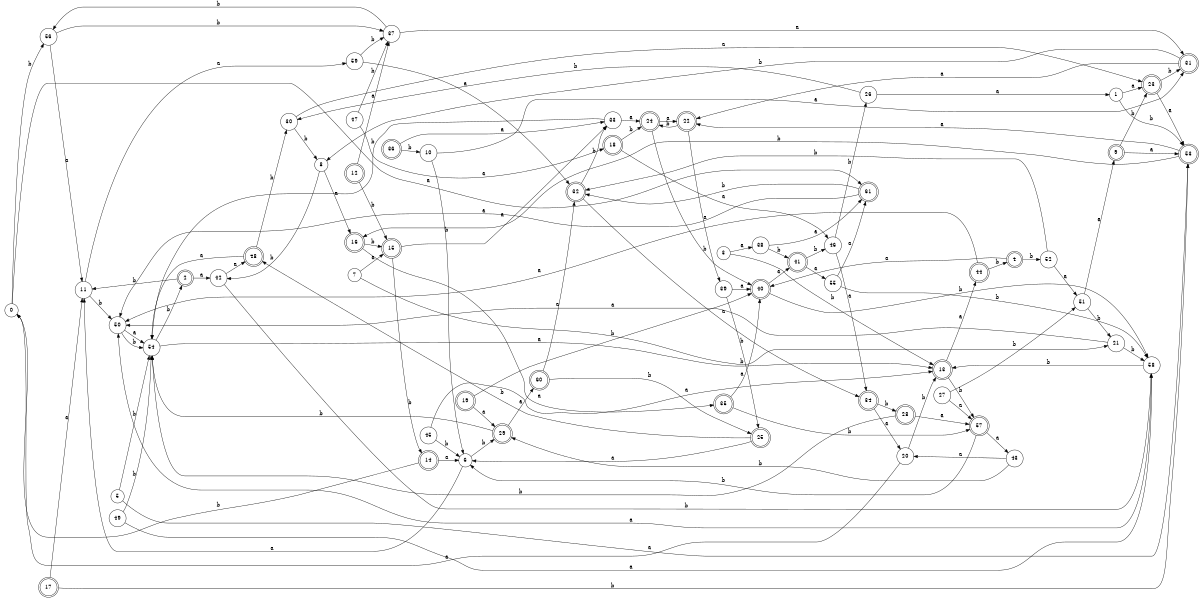 digraph n50_1 {
__start0 [label="" shape="none"];

rankdir=LR;
size="8,5";

s0 [style="filled", color="black", fillcolor="white" shape="circle", label="0"];
s1 [style="filled", color="black", fillcolor="white" shape="circle", label="1"];
s2 [style="rounded,filled", color="black", fillcolor="white" shape="doublecircle", label="2"];
s3 [style="filled", color="black", fillcolor="white" shape="circle", label="3"];
s4 [style="rounded,filled", color="black", fillcolor="white" shape="doublecircle", label="4"];
s5 [style="filled", color="black", fillcolor="white" shape="circle", label="5"];
s6 [style="filled", color="black", fillcolor="white" shape="circle", label="6"];
s7 [style="filled", color="black", fillcolor="white" shape="circle", label="7"];
s8 [style="filled", color="black", fillcolor="white" shape="circle", label="8"];
s9 [style="rounded,filled", color="black", fillcolor="white" shape="doublecircle", label="9"];
s10 [style="filled", color="black", fillcolor="white" shape="circle", label="10"];
s11 [style="filled", color="black", fillcolor="white" shape="circle", label="11"];
s12 [style="rounded,filled", color="black", fillcolor="white" shape="doublecircle", label="12"];
s13 [style="rounded,filled", color="black", fillcolor="white" shape="doublecircle", label="13"];
s14 [style="rounded,filled", color="black", fillcolor="white" shape="doublecircle", label="14"];
s15 [style="rounded,filled", color="black", fillcolor="white" shape="doublecircle", label="15"];
s16 [style="rounded,filled", color="black", fillcolor="white" shape="doublecircle", label="16"];
s17 [style="rounded,filled", color="black", fillcolor="white" shape="doublecircle", label="17"];
s18 [style="rounded,filled", color="black", fillcolor="white" shape="doublecircle", label="18"];
s19 [style="rounded,filled", color="black", fillcolor="white" shape="doublecircle", label="19"];
s20 [style="filled", color="black", fillcolor="white" shape="circle", label="20"];
s21 [style="filled", color="black", fillcolor="white" shape="circle", label="21"];
s22 [style="rounded,filled", color="black", fillcolor="white" shape="doublecircle", label="22"];
s23 [style="rounded,filled", color="black", fillcolor="white" shape="doublecircle", label="23"];
s24 [style="rounded,filled", color="black", fillcolor="white" shape="doublecircle", label="24"];
s25 [style="rounded,filled", color="black", fillcolor="white" shape="doublecircle", label="25"];
s26 [style="filled", color="black", fillcolor="white" shape="circle", label="26"];
s27 [style="filled", color="black", fillcolor="white" shape="circle", label="27"];
s28 [style="rounded,filled", color="black", fillcolor="white" shape="doublecircle", label="28"];
s29 [style="rounded,filled", color="black", fillcolor="white" shape="doublecircle", label="29"];
s30 [style="filled", color="black", fillcolor="white" shape="circle", label="30"];
s31 [style="rounded,filled", color="black", fillcolor="white" shape="doublecircle", label="31"];
s32 [style="rounded,filled", color="black", fillcolor="white" shape="doublecircle", label="32"];
s33 [style="filled", color="black", fillcolor="white" shape="circle", label="33"];
s34 [style="rounded,filled", color="black", fillcolor="white" shape="doublecircle", label="34"];
s35 [style="rounded,filled", color="black", fillcolor="white" shape="doublecircle", label="35"];
s36 [style="rounded,filled", color="black", fillcolor="white" shape="doublecircle", label="36"];
s37 [style="filled", color="black", fillcolor="white" shape="circle", label="37"];
s38 [style="filled", color="black", fillcolor="white" shape="circle", label="38"];
s39 [style="filled", color="black", fillcolor="white" shape="circle", label="39"];
s40 [style="rounded,filled", color="black", fillcolor="white" shape="doublecircle", label="40"];
s41 [style="rounded,filled", color="black", fillcolor="white" shape="doublecircle", label="41"];
s42 [style="filled", color="black", fillcolor="white" shape="circle", label="42"];
s43 [style="filled", color="black", fillcolor="white" shape="circle", label="43"];
s44 [style="rounded,filled", color="black", fillcolor="white" shape="doublecircle", label="44"];
s45 [style="filled", color="black", fillcolor="white" shape="circle", label="45"];
s46 [style="filled", color="black", fillcolor="white" shape="circle", label="46"];
s47 [style="filled", color="black", fillcolor="white" shape="circle", label="47"];
s48 [style="rounded,filled", color="black", fillcolor="white" shape="doublecircle", label="48"];
s49 [style="filled", color="black", fillcolor="white" shape="circle", label="49"];
s50 [style="filled", color="black", fillcolor="white" shape="circle", label="50"];
s51 [style="filled", color="black", fillcolor="white" shape="circle", label="51"];
s52 [style="filled", color="black", fillcolor="white" shape="circle", label="52"];
s53 [style="rounded,filled", color="black", fillcolor="white" shape="doublecircle", label="53"];
s54 [style="filled", color="black", fillcolor="white" shape="circle", label="54"];
s55 [style="filled", color="black", fillcolor="white" shape="circle", label="55"];
s56 [style="filled", color="black", fillcolor="white" shape="circle", label="56"];
s57 [style="rounded,filled", color="black", fillcolor="white" shape="doublecircle", label="57"];
s58 [style="filled", color="black", fillcolor="white" shape="circle", label="58"];
s59 [style="filled", color="black", fillcolor="white" shape="circle", label="59"];
s60 [style="rounded,filled", color="black", fillcolor="white" shape="doublecircle", label="60"];
s61 [style="rounded,filled", color="black", fillcolor="white" shape="doublecircle", label="61"];
s0 -> s61 [label="a"];
s0 -> s56 [label="b"];
s1 -> s23 [label="a"];
s1 -> s53 [label="b"];
s2 -> s42 [label="a"];
s2 -> s11 [label="b"];
s3 -> s38 [label="a"];
s3 -> s13 [label="b"];
s4 -> s40 [label="a"];
s4 -> s52 [label="b"];
s5 -> s53 [label="a"];
s5 -> s54 [label="b"];
s6 -> s11 [label="a"];
s6 -> s29 [label="b"];
s7 -> s15 [label="a"];
s7 -> s21 [label="b"];
s8 -> s16 [label="a"];
s8 -> s42 [label="b"];
s9 -> s53 [label="a"];
s9 -> s23 [label="b"];
s10 -> s31 [label="a"];
s10 -> s6 [label="b"];
s11 -> s59 [label="a"];
s11 -> s50 [label="b"];
s12 -> s37 [label="a"];
s12 -> s15 [label="b"];
s13 -> s44 [label="a"];
s13 -> s57 [label="b"];
s14 -> s6 [label="a"];
s14 -> s0 [label="b"];
s15 -> s33 [label="a"];
s15 -> s14 [label="b"];
s16 -> s35 [label="a"];
s16 -> s15 [label="b"];
s17 -> s11 [label="a"];
s17 -> s53 [label="b"];
s18 -> s46 [label="a"];
s18 -> s24 [label="b"];
s19 -> s29 [label="a"];
s19 -> s40 [label="b"];
s20 -> s0 [label="a"];
s20 -> s13 [label="b"];
s21 -> s50 [label="a"];
s21 -> s58 [label="b"];
s22 -> s39 [label="a"];
s22 -> s24 [label="b"];
s23 -> s53 [label="a"];
s23 -> s31 [label="b"];
s24 -> s22 [label="a"];
s24 -> s40 [label="b"];
s25 -> s6 [label="a"];
s25 -> s48 [label="b"];
s26 -> s1 [label="a"];
s26 -> s30 [label="b"];
s27 -> s57 [label="a"];
s27 -> s51 [label="b"];
s28 -> s57 [label="a"];
s28 -> s54 [label="b"];
s29 -> s60 [label="a"];
s29 -> s54 [label="b"];
s30 -> s23 [label="a"];
s30 -> s8 [label="b"];
s31 -> s22 [label="a"];
s31 -> s8 [label="b"];
s32 -> s34 [label="a"];
s32 -> s33 [label="b"];
s33 -> s24 [label="a"];
s33 -> s54 [label="b"];
s34 -> s20 [label="a"];
s34 -> s28 [label="b"];
s35 -> s40 [label="a"];
s35 -> s57 [label="b"];
s36 -> s33 [label="a"];
s36 -> s10 [label="b"];
s37 -> s31 [label="a"];
s37 -> s56 [label="b"];
s38 -> s61 [label="a"];
s38 -> s41 [label="b"];
s39 -> s40 [label="a"];
s39 -> s25 [label="b"];
s40 -> s41 [label="a"];
s40 -> s58 [label="b"];
s41 -> s55 [label="a"];
s41 -> s46 [label="b"];
s42 -> s48 [label="a"];
s42 -> s58 [label="b"];
s43 -> s20 [label="a"];
s43 -> s29 [label="b"];
s44 -> s50 [label="a"];
s44 -> s4 [label="b"];
s45 -> s13 [label="a"];
s45 -> s6 [label="b"];
s46 -> s34 [label="a"];
s46 -> s26 [label="b"];
s47 -> s18 [label="a"];
s47 -> s37 [label="b"];
s48 -> s54 [label="a"];
s48 -> s30 [label="b"];
s49 -> s58 [label="a"];
s49 -> s54 [label="b"];
s50 -> s54 [label="a"];
s50 -> s54 [label="b"];
s51 -> s9 [label="a"];
s51 -> s21 [label="b"];
s52 -> s51 [label="a"];
s52 -> s32 [label="b"];
s53 -> s22 [label="a"];
s53 -> s16 [label="b"];
s54 -> s13 [label="a"];
s54 -> s2 [label="b"];
s55 -> s61 [label="a"];
s55 -> s58 [label="b"];
s56 -> s11 [label="a"];
s56 -> s37 [label="b"];
s57 -> s43 [label="a"];
s57 -> s6 [label="b"];
s58 -> s50 [label="a"];
s58 -> s13 [label="b"];
s59 -> s32 [label="a"];
s59 -> s37 [label="b"];
s60 -> s32 [label="a"];
s60 -> s25 [label="b"];
s61 -> s50 [label="a"];
s61 -> s32 [label="b"];

}